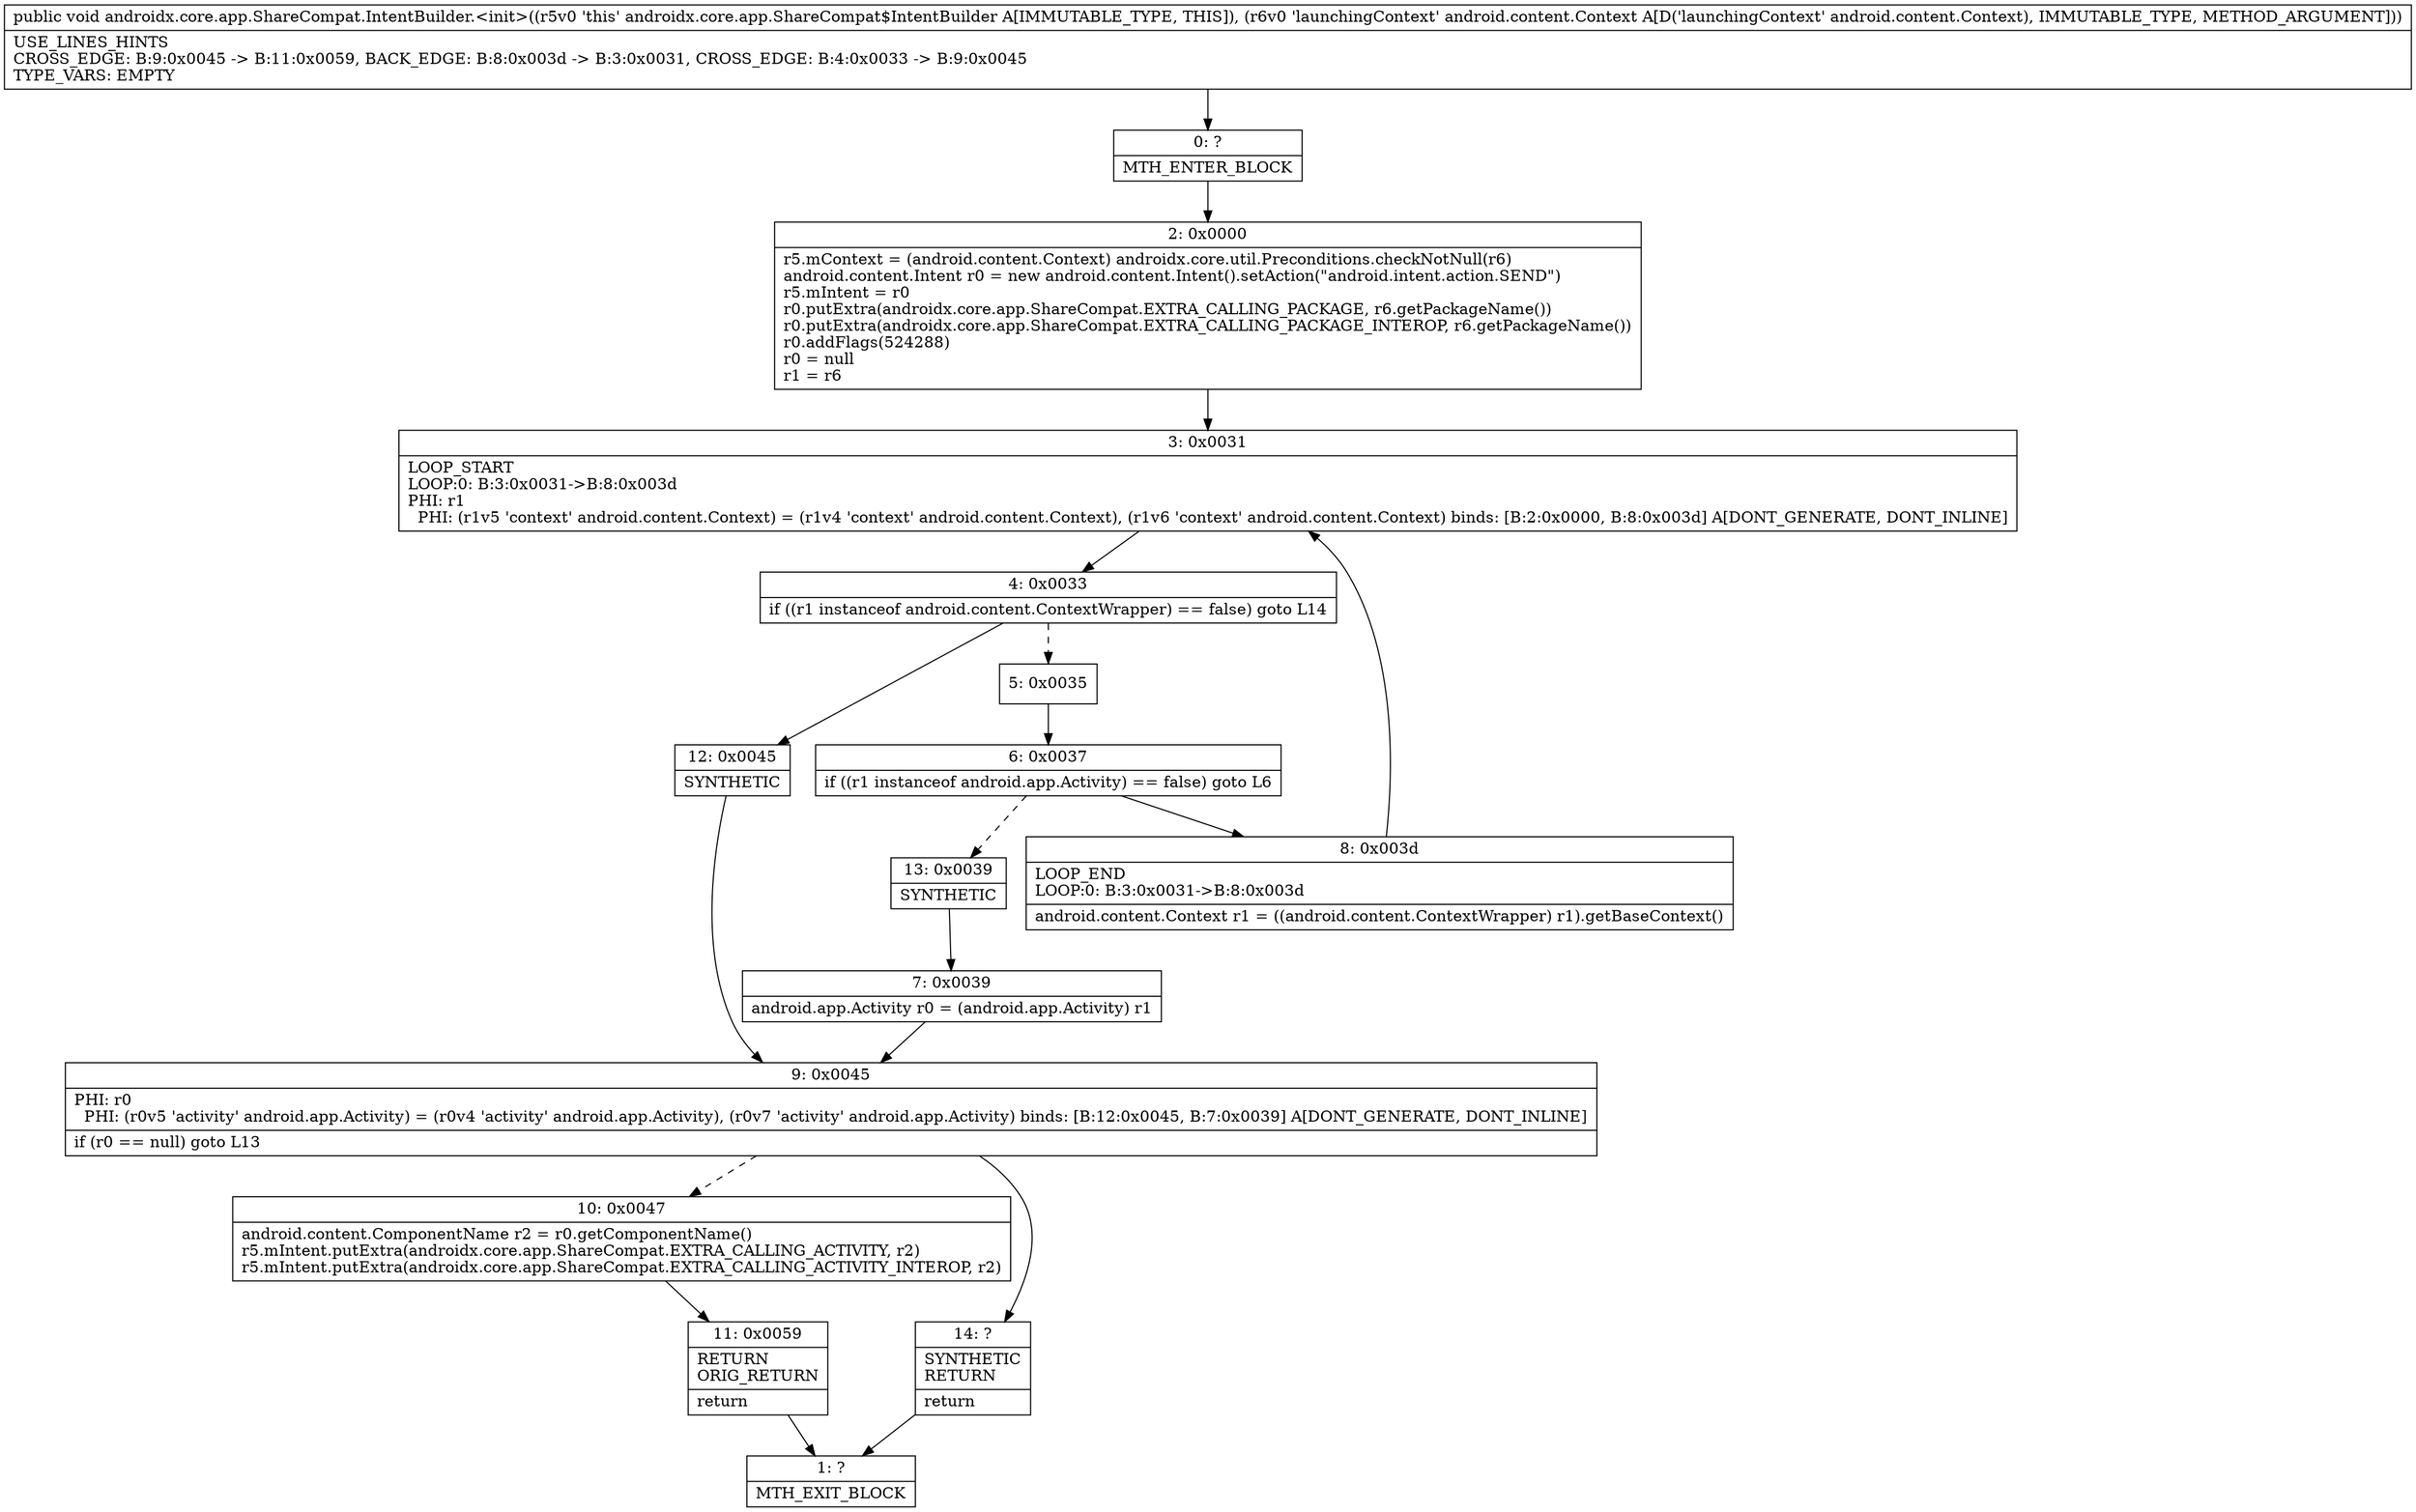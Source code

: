 digraph "CFG forandroidx.core.app.ShareCompat.IntentBuilder.\<init\>(Landroid\/content\/Context;)V" {
Node_0 [shape=record,label="{0\:\ ?|MTH_ENTER_BLOCK\l}"];
Node_2 [shape=record,label="{2\:\ 0x0000|r5.mContext = (android.content.Context) androidx.core.util.Preconditions.checkNotNull(r6)\landroid.content.Intent r0 = new android.content.Intent().setAction(\"android.intent.action.SEND\")\lr5.mIntent = r0\lr0.putExtra(androidx.core.app.ShareCompat.EXTRA_CALLING_PACKAGE, r6.getPackageName())\lr0.putExtra(androidx.core.app.ShareCompat.EXTRA_CALLING_PACKAGE_INTEROP, r6.getPackageName())\lr0.addFlags(524288)\lr0 = null\lr1 = r6\l}"];
Node_3 [shape=record,label="{3\:\ 0x0031|LOOP_START\lLOOP:0: B:3:0x0031\-\>B:8:0x003d\lPHI: r1 \l  PHI: (r1v5 'context' android.content.Context) = (r1v4 'context' android.content.Context), (r1v6 'context' android.content.Context) binds: [B:2:0x0000, B:8:0x003d] A[DONT_GENERATE, DONT_INLINE]\l}"];
Node_4 [shape=record,label="{4\:\ 0x0033|if ((r1 instanceof android.content.ContextWrapper) == false) goto L14\l}"];
Node_5 [shape=record,label="{5\:\ 0x0035}"];
Node_6 [shape=record,label="{6\:\ 0x0037|if ((r1 instanceof android.app.Activity) == false) goto L6\l}"];
Node_8 [shape=record,label="{8\:\ 0x003d|LOOP_END\lLOOP:0: B:3:0x0031\-\>B:8:0x003d\l|android.content.Context r1 = ((android.content.ContextWrapper) r1).getBaseContext()\l}"];
Node_13 [shape=record,label="{13\:\ 0x0039|SYNTHETIC\l}"];
Node_7 [shape=record,label="{7\:\ 0x0039|android.app.Activity r0 = (android.app.Activity) r1\l}"];
Node_9 [shape=record,label="{9\:\ 0x0045|PHI: r0 \l  PHI: (r0v5 'activity' android.app.Activity) = (r0v4 'activity' android.app.Activity), (r0v7 'activity' android.app.Activity) binds: [B:12:0x0045, B:7:0x0039] A[DONT_GENERATE, DONT_INLINE]\l|if (r0 == null) goto L13\l}"];
Node_10 [shape=record,label="{10\:\ 0x0047|android.content.ComponentName r2 = r0.getComponentName()\lr5.mIntent.putExtra(androidx.core.app.ShareCompat.EXTRA_CALLING_ACTIVITY, r2)\lr5.mIntent.putExtra(androidx.core.app.ShareCompat.EXTRA_CALLING_ACTIVITY_INTEROP, r2)\l}"];
Node_11 [shape=record,label="{11\:\ 0x0059|RETURN\lORIG_RETURN\l|return\l}"];
Node_1 [shape=record,label="{1\:\ ?|MTH_EXIT_BLOCK\l}"];
Node_14 [shape=record,label="{14\:\ ?|SYNTHETIC\lRETURN\l|return\l}"];
Node_12 [shape=record,label="{12\:\ 0x0045|SYNTHETIC\l}"];
MethodNode[shape=record,label="{public void androidx.core.app.ShareCompat.IntentBuilder.\<init\>((r5v0 'this' androidx.core.app.ShareCompat$IntentBuilder A[IMMUTABLE_TYPE, THIS]), (r6v0 'launchingContext' android.content.Context A[D('launchingContext' android.content.Context), IMMUTABLE_TYPE, METHOD_ARGUMENT]))  | USE_LINES_HINTS\lCROSS_EDGE: B:9:0x0045 \-\> B:11:0x0059, BACK_EDGE: B:8:0x003d \-\> B:3:0x0031, CROSS_EDGE: B:4:0x0033 \-\> B:9:0x0045\lTYPE_VARS: EMPTY\l}"];
MethodNode -> Node_0;Node_0 -> Node_2;
Node_2 -> Node_3;
Node_3 -> Node_4;
Node_4 -> Node_5[style=dashed];
Node_4 -> Node_12;
Node_5 -> Node_6;
Node_6 -> Node_8;
Node_6 -> Node_13[style=dashed];
Node_8 -> Node_3;
Node_13 -> Node_7;
Node_7 -> Node_9;
Node_9 -> Node_10[style=dashed];
Node_9 -> Node_14;
Node_10 -> Node_11;
Node_11 -> Node_1;
Node_14 -> Node_1;
Node_12 -> Node_9;
}

